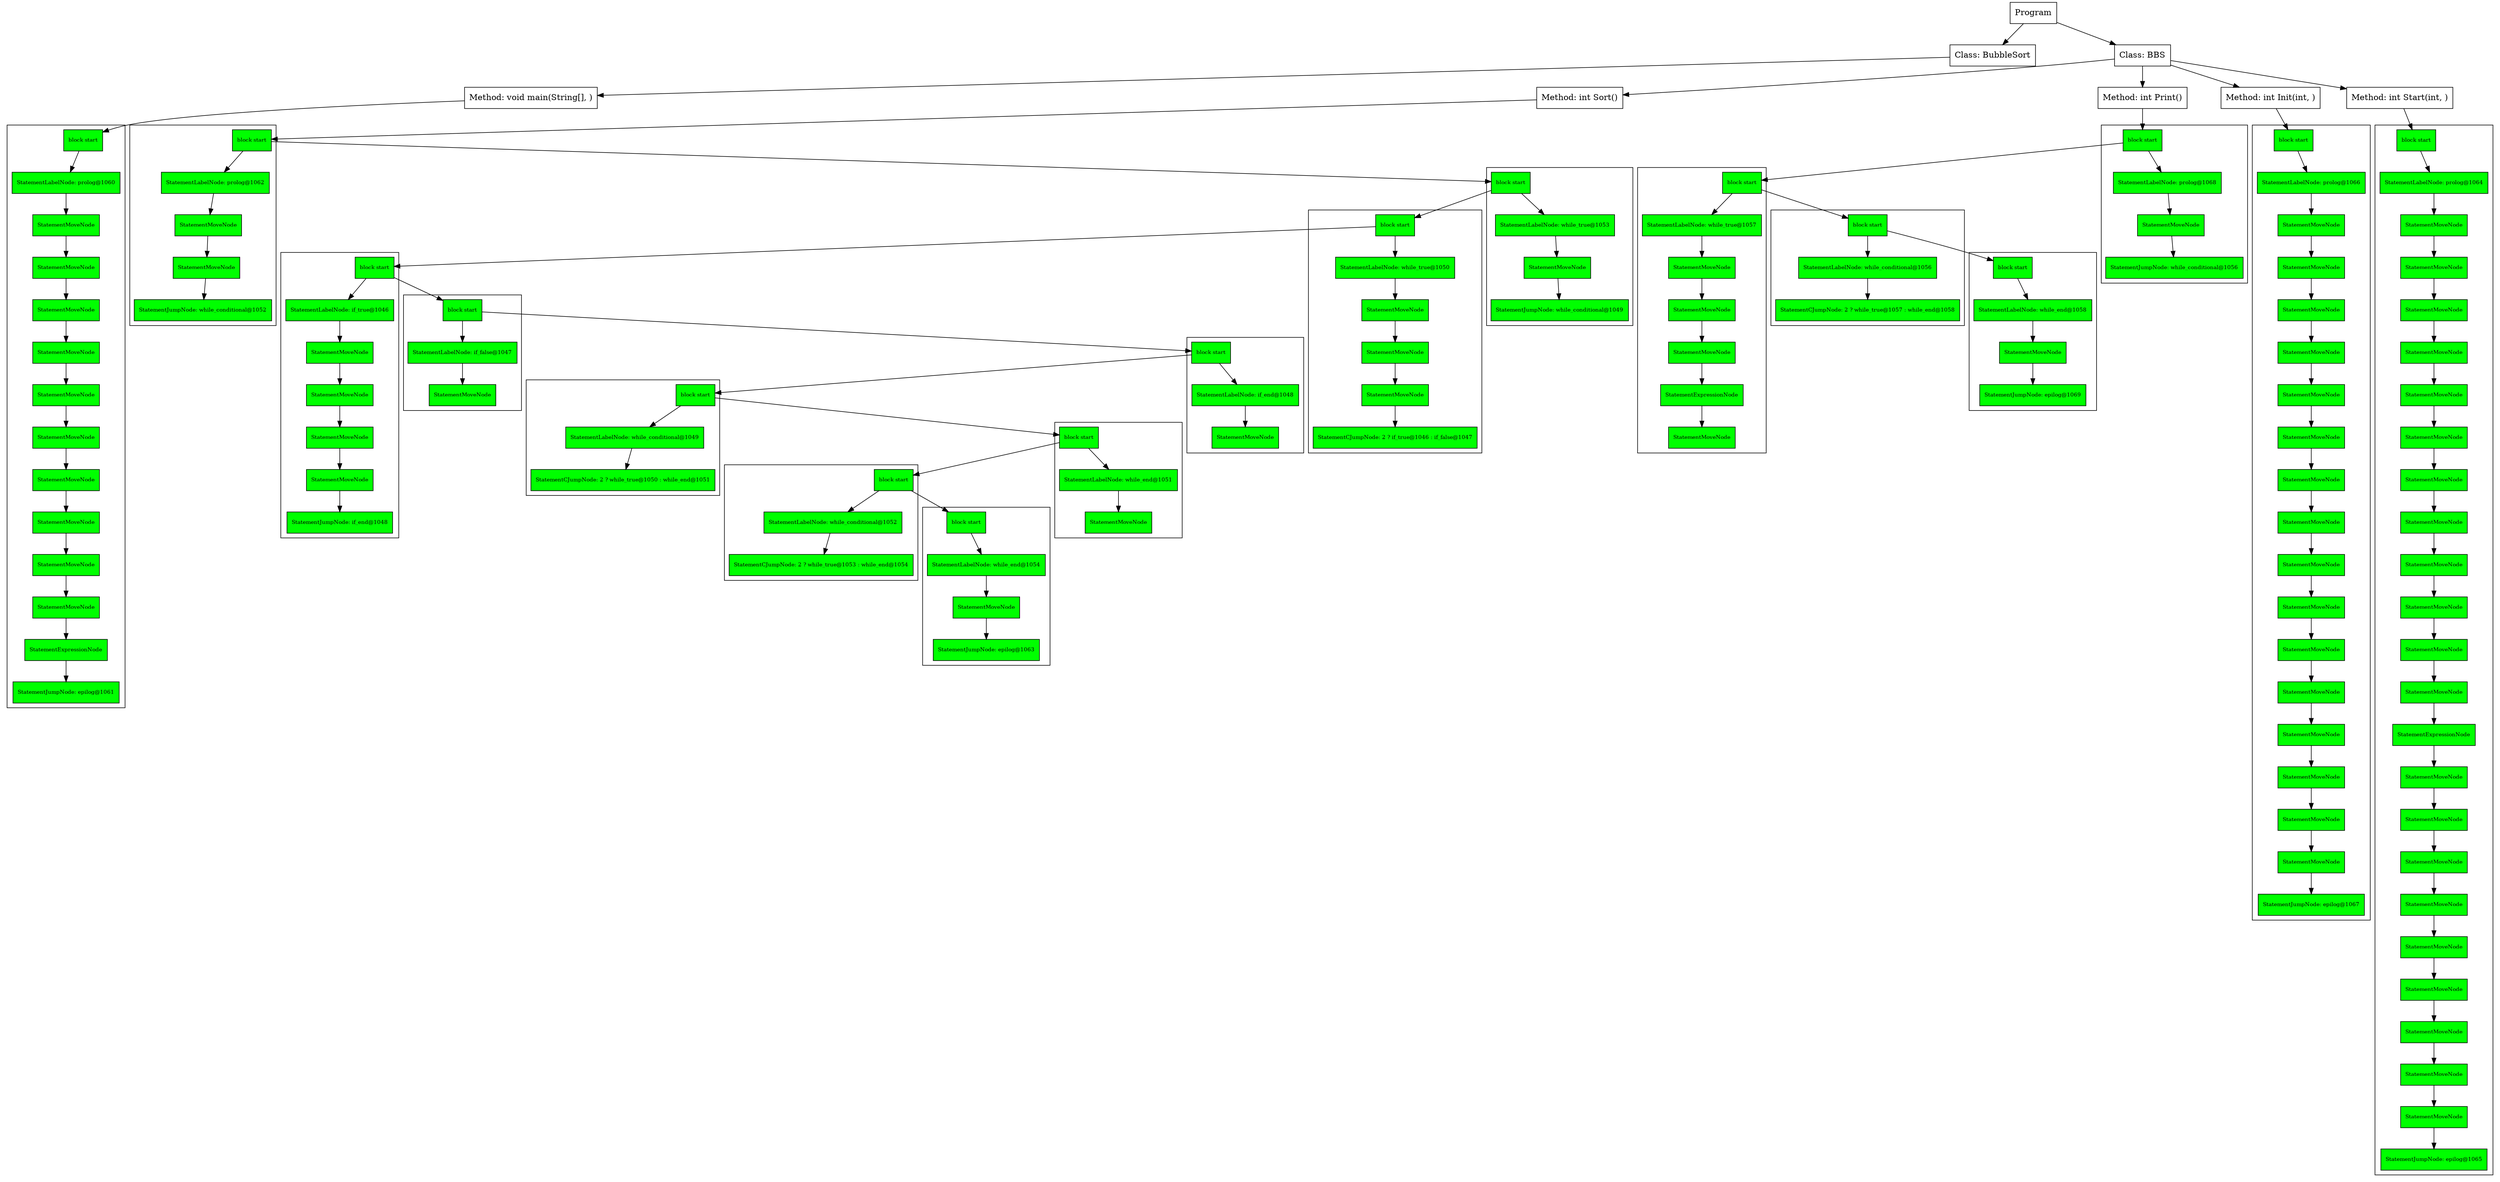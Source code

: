 digraph BubbleSort {
"0x7f2e8c1fa560" [label="Program" shape=box]
"0x60b00001a248" [label="Class: BubbleSort"shape=box]
"0x7f2e8c1fa560" -> "0x60b00001a248"
"0x60700000aac8" [label="Method: void main(String[], )"shape=box]
"0x60b00001a248" -> "0x60700000aac8"
subgraph cluster_0x6030000dc1b0{
node [shape="box", style="filled", fillcolor="green", fontcolor="black", fontsize="9"]
"0x6030000dc1b0" [label="block start"shape=box]
"0x60c000012a00" [label="StatementLabelNode: prolog@1060" shape=box]
"0x6030000dc1b0" -> "0x60c000012a00"
"0x60c000012a08" [label="StatementMoveNode" shape=box]
"0x60c000012a00" -> "0x60c000012a08"
"0x60c000012a10" [label="StatementMoveNode" shape=box]
"0x60c000012a08" -> "0x60c000012a10"
"0x60c000012a18" [label="StatementMoveNode" shape=box]
"0x60c000012a10" -> "0x60c000012a18"
"0x60c000012a20" [label="StatementMoveNode" shape=box]
"0x60c000012a18" -> "0x60c000012a20"
"0x60c000012a28" [label="StatementMoveNode" shape=box]
"0x60c000012a20" -> "0x60c000012a28"
"0x60c000012a30" [label="StatementMoveNode" shape=box]
"0x60c000012a28" -> "0x60c000012a30"
"0x60c000012a38" [label="StatementMoveNode" shape=box]
"0x60c000012a30" -> "0x60c000012a38"
"0x60c000012a40" [label="StatementMoveNode" shape=box]
"0x60c000012a38" -> "0x60c000012a40"
"0x60c000012a48" [label="StatementMoveNode" shape=box]
"0x60c000012a40" -> "0x60c000012a48"
"0x60c000012a50" [label="StatementMoveNode" shape=box]
"0x60c000012a48" -> "0x60c000012a50"
"0x60c000012a58" [label="StatementExpressionNode" shape=box]
"0x60c000012a50" -> "0x60c000012a58"
"0x60c000012a60" [label="StatementJumpNode: epilog@1061" shape=box]
"0x60c000012a58" -> "0x60c000012a60"
}
"0x60700000aac8" -> "0x6030000dc1b0"
"0x60b00001a198" [label="Class: BBS"shape=box]
"0x7f2e8c1fa560" -> "0x60b00001a198"
"0x60700000aa58" [label="Method: int Start(int, )"shape=box]
"0x60b00001a198" -> "0x60700000aa58"
subgraph cluster_0x6030000dc150{
node [shape="box", style="filled", fillcolor="green", fontcolor="black", fontsize="9"]
"0x6030000dc150" [label="block start"shape=box]
"0x611000008100" [label="StatementLabelNode: prolog@1064" shape=box]
"0x6030000dc150" -> "0x611000008100"
"0x611000008108" [label="StatementMoveNode" shape=box]
"0x611000008100" -> "0x611000008108"
"0x611000008110" [label="StatementMoveNode" shape=box]
"0x611000008108" -> "0x611000008110"
"0x611000008118" [label="StatementMoveNode" shape=box]
"0x611000008110" -> "0x611000008118"
"0x611000008120" [label="StatementMoveNode" shape=box]
"0x611000008118" -> "0x611000008120"
"0x611000008128" [label="StatementMoveNode" shape=box]
"0x611000008120" -> "0x611000008128"
"0x611000008130" [label="StatementMoveNode" shape=box]
"0x611000008128" -> "0x611000008130"
"0x611000008138" [label="StatementMoveNode" shape=box]
"0x611000008130" -> "0x611000008138"
"0x611000008140" [label="StatementMoveNode" shape=box]
"0x611000008138" -> "0x611000008140"
"0x611000008148" [label="StatementMoveNode" shape=box]
"0x611000008140" -> "0x611000008148"
"0x611000008150" [label="StatementMoveNode" shape=box]
"0x611000008148" -> "0x611000008150"
"0x611000008158" [label="StatementMoveNode" shape=box]
"0x611000008150" -> "0x611000008158"
"0x611000008160" [label="StatementMoveNode" shape=box]
"0x611000008158" -> "0x611000008160"
"0x611000008168" [label="StatementExpressionNode" shape=box]
"0x611000008160" -> "0x611000008168"
"0x611000008170" [label="StatementMoveNode" shape=box]
"0x611000008168" -> "0x611000008170"
"0x611000008178" [label="StatementMoveNode" shape=box]
"0x611000008170" -> "0x611000008178"
"0x611000008180" [label="StatementMoveNode" shape=box]
"0x611000008178" -> "0x611000008180"
"0x611000008188" [label="StatementMoveNode" shape=box]
"0x611000008180" -> "0x611000008188"
"0x611000008190" [label="StatementMoveNode" shape=box]
"0x611000008188" -> "0x611000008190"
"0x611000008198" [label="StatementMoveNode" shape=box]
"0x611000008190" -> "0x611000008198"
"0x6110000081a0" [label="StatementMoveNode" shape=box]
"0x611000008198" -> "0x6110000081a0"
"0x6110000081a8" [label="StatementMoveNode" shape=box]
"0x6110000081a0" -> "0x6110000081a8"
"0x6110000081b0" [label="StatementMoveNode" shape=box]
"0x6110000081a8" -> "0x6110000081b0"
"0x6110000081b8" [label="StatementJumpNode: epilog@1065" shape=box]
"0x6110000081b0" -> "0x6110000081b8"
}
"0x60700000aa58" -> "0x6030000dc150"
"0x60700000a9e8" [label="Method: int Sort()"shape=box]
"0x60b00001a198" -> "0x60700000a9e8"
subgraph cluster_0x613000003d80{
node [shape="box", style="filled", fillcolor="green", fontcolor="black", fontsize="9"]
"0x613000003d80" [label="block start"shape=box]
"0x6030000dbbe0" [label="StatementLabelNode: prolog@1062" shape=box]
"0x613000003d80" -> "0x6030000dbbe0"
"0x6030000dbbe8" [label="StatementMoveNode" shape=box]
"0x6030000dbbe0" -> "0x6030000dbbe8"
"0x6030000dbbf0" [label="StatementMoveNode" shape=box]
"0x6030000dbbe8" -> "0x6030000dbbf0"
"0x6030000dbbf8" [label="StatementJumpNode: while_conditional@1052" shape=box]
"0x6030000dbbf0" -> "0x6030000dbbf8"
}
"0x60700000a9e8" -> "0x613000003d80"
subgraph cluster_0x613000003d98{
node [shape="box", style="filled", fillcolor="green", fontcolor="black", fontsize="9"]
"0x613000003d98" [label="block start"shape=box]
"0x6030000dbc70" [label="StatementLabelNode: while_true@1053" shape=box]
"0x613000003d98" -> "0x6030000dbc70"
"0x6030000dbc78" [label="StatementMoveNode" shape=box]
"0x6030000dbc70" -> "0x6030000dbc78"
"0x6030000dbc80" [label="StatementJumpNode: while_conditional@1049" shape=box]
"0x6030000dbc78" -> "0x6030000dbc80"
}
"0x613000003d80" -> "0x613000003d98"
subgraph cluster_0x613000003db0{
node [shape="box", style="filled", fillcolor="green", fontcolor="black", fontsize="9"]
"0x613000003db0" [label="block start"shape=box]
"0x60600004b200" [label="StatementLabelNode: while_true@1050" shape=box]
"0x613000003db0" -> "0x60600004b200"
"0x60600004b208" [label="StatementMoveNode" shape=box]
"0x60600004b200" -> "0x60600004b208"
"0x60600004b210" [label="StatementMoveNode" shape=box]
"0x60600004b208" -> "0x60600004b210"
"0x60600004b218" [label="StatementMoveNode" shape=box]
"0x60600004b210" -> "0x60600004b218"
"0x60600004b220" [label="StatementCJumpNode: 2 ? if_true@1046 : if_false@1047" shape=box]
"0x60600004b218" -> "0x60600004b220"
}
"0x613000003d98" -> "0x613000003db0"
subgraph cluster_0x613000003dc8{
node [shape="box", style="filled", fillcolor="green", fontcolor="black", fontsize="9"]
"0x613000003dc8" [label="block start"shape=box]
"0x60600004b260" [label="StatementLabelNode: if_true@1046" shape=box]
"0x613000003dc8" -> "0x60600004b260"
"0x60600004b268" [label="StatementMoveNode" shape=box]
"0x60600004b260" -> "0x60600004b268"
"0x60600004b270" [label="StatementMoveNode" shape=box]
"0x60600004b268" -> "0x60600004b270"
"0x60600004b278" [label="StatementMoveNode" shape=box]
"0x60600004b270" -> "0x60600004b278"
"0x60600004b280" [label="StatementMoveNode" shape=box]
"0x60600004b278" -> "0x60600004b280"
"0x60600004b288" [label="StatementJumpNode: if_end@1048" shape=box]
"0x60600004b280" -> "0x60600004b288"
}
"0x613000003db0" -> "0x613000003dc8"
subgraph cluster_0x613000003de0{
node [shape="box", style="filled", fillcolor="green", fontcolor="black", fontsize="9"]
"0x613000003de0" [label="block start"shape=box]
"0x6030000dbd00" [label="StatementLabelNode: if_false@1047" shape=box]
"0x613000003de0" -> "0x6030000dbd00"
"0x6030000dbd08" [label="StatementMoveNode" shape=box]
"0x6030000dbd00" -> "0x6030000dbd08"
}
"0x613000003dc8" -> "0x613000003de0"
subgraph cluster_0x613000003df8{
node [shape="box", style="filled", fillcolor="green", fontcolor="black", fontsize="9"]
"0x613000003df8" [label="block start"shape=box]
"0x6030000dbd60" [label="StatementLabelNode: if_end@1048" shape=box]
"0x613000003df8" -> "0x6030000dbd60"
"0x6030000dbd68" [label="StatementMoveNode" shape=box]
"0x6030000dbd60" -> "0x6030000dbd68"
}
"0x613000003de0" -> "0x613000003df8"
subgraph cluster_0x613000003e10{
node [shape="box", style="filled", fillcolor="green", fontcolor="black", fontsize="9"]
"0x613000003e10" [label="block start"shape=box]
"0x6020000be630" [label="StatementLabelNode: while_conditional@1049" shape=box]
"0x613000003e10" -> "0x6020000be630"
"0x6020000be638" [label="StatementCJumpNode: 2 ? while_true@1050 : while_end@1051" shape=box]
"0x6020000be630" -> "0x6020000be638"
}
"0x613000003df8" -> "0x613000003e10"
subgraph cluster_0x613000003e28{
node [shape="box", style="filled", fillcolor="green", fontcolor="black", fontsize="9"]
"0x613000003e28" [label="block start"shape=box]
"0x6030000dbdc0" [label="StatementLabelNode: while_end@1051" shape=box]
"0x613000003e28" -> "0x6030000dbdc0"
"0x6030000dbdc8" [label="StatementMoveNode" shape=box]
"0x6030000dbdc0" -> "0x6030000dbdc8"
}
"0x613000003e10" -> "0x613000003e28"
subgraph cluster_0x613000003e40{
node [shape="box", style="filled", fillcolor="green", fontcolor="black", fontsize="9"]
"0x613000003e40" [label="block start"shape=box]
"0x6020000be6d0" [label="StatementLabelNode: while_conditional@1052" shape=box]
"0x613000003e40" -> "0x6020000be6d0"
"0x6020000be6d8" [label="StatementCJumpNode: 2 ? while_true@1053 : while_end@1054" shape=box]
"0x6020000be6d0" -> "0x6020000be6d8"
}
"0x613000003e28" -> "0x613000003e40"
subgraph cluster_0x613000003e58{
node [shape="box", style="filled", fillcolor="green", fontcolor="black", fontsize="9"]
"0x613000003e58" [label="block start"shape=box]
"0x6030000dbdf0" [label="StatementLabelNode: while_end@1054" shape=box]
"0x613000003e58" -> "0x6030000dbdf0"
"0x6030000dbdf8" [label="StatementMoveNode" shape=box]
"0x6030000dbdf0" -> "0x6030000dbdf8"
"0x6030000dbe00" [label="StatementJumpNode: epilog@1063" shape=box]
"0x6030000dbdf8" -> "0x6030000dbe00"
}
"0x613000003e40" -> "0x613000003e58"
"0x60700000a908" [label="Method: int Print()"shape=box]
"0x60b00001a198" -> "0x60700000a908"
subgraph cluster_0x608000004820{
node [shape="box", style="filled", fillcolor="green", fontcolor="black", fontsize="9"]
"0x608000004820" [label="block start"shape=box]
"0x6030000dbf10" [label="StatementLabelNode: prolog@1068" shape=box]
"0x608000004820" -> "0x6030000dbf10"
"0x6030000dbf18" [label="StatementMoveNode" shape=box]
"0x6030000dbf10" -> "0x6030000dbf18"
"0x6030000dbf20" [label="StatementJumpNode: while_conditional@1056" shape=box]
"0x6030000dbf18" -> "0x6030000dbf20"
}
"0x60700000a908" -> "0x608000004820"
subgraph cluster_0x608000004838{
node [shape="box", style="filled", fillcolor="green", fontcolor="black", fontsize="9"]
"0x608000004838" [label="block start"shape=box]
"0x60600004b3e0" [label="StatementLabelNode: while_true@1057" shape=box]
"0x608000004838" -> "0x60600004b3e0"
"0x60600004b3e8" [label="StatementMoveNode" shape=box]
"0x60600004b3e0" -> "0x60600004b3e8"
"0x60600004b3f0" [label="StatementMoveNode" shape=box]
"0x60600004b3e8" -> "0x60600004b3f0"
"0x60600004b3f8" [label="StatementMoveNode" shape=box]
"0x60600004b3f0" -> "0x60600004b3f8"
"0x60600004b400" [label="StatementExpressionNode" shape=box]
"0x60600004b3f8" -> "0x60600004b400"
"0x60600004b408" [label="StatementMoveNode" shape=box]
"0x60600004b400" -> "0x60600004b408"
}
"0x608000004820" -> "0x608000004838"
subgraph cluster_0x608000004850{
node [shape="box", style="filled", fillcolor="green", fontcolor="black", fontsize="9"]
"0x608000004850" [label="block start"shape=box]
"0x6020000be930" [label="StatementLabelNode: while_conditional@1056" shape=box]
"0x608000004850" -> "0x6020000be930"
"0x6020000be938" [label="StatementCJumpNode: 2 ? while_true@1057 : while_end@1058" shape=box]
"0x6020000be930" -> "0x6020000be938"
}
"0x608000004838" -> "0x608000004850"
subgraph cluster_0x608000004868{
node [shape="box", style="filled", fillcolor="green", fontcolor="black", fontsize="9"]
"0x608000004868" [label="block start"shape=box]
"0x6030000dbfd0" [label="StatementLabelNode: while_end@1058" shape=box]
"0x608000004868" -> "0x6030000dbfd0"
"0x6030000dbfd8" [label="StatementMoveNode" shape=box]
"0x6030000dbfd0" -> "0x6030000dbfd8"
"0x6030000dbfe0" [label="StatementJumpNode: epilog@1069" shape=box]
"0x6030000dbfd8" -> "0x6030000dbfe0"
}
"0x608000004850" -> "0x608000004868"
"0x60700000a978" [label="Method: int Init(int, )"shape=box]
"0x60b00001a198" -> "0x60700000a978"
subgraph cluster_0x6030000dc0f0{
node [shape="box", style="filled", fillcolor="green", fontcolor="black", fontsize="9"]
"0x6030000dc0f0" [label="block start"shape=box]
"0x611000008240" [label="StatementLabelNode: prolog@1066" shape=box]
"0x6030000dc0f0" -> "0x611000008240"
"0x611000008248" [label="StatementMoveNode" shape=box]
"0x611000008240" -> "0x611000008248"
"0x611000008250" [label="StatementMoveNode" shape=box]
"0x611000008248" -> "0x611000008250"
"0x611000008258" [label="StatementMoveNode" shape=box]
"0x611000008250" -> "0x611000008258"
"0x611000008260" [label="StatementMoveNode" shape=box]
"0x611000008258" -> "0x611000008260"
"0x611000008268" [label="StatementMoveNode" shape=box]
"0x611000008260" -> "0x611000008268"
"0x611000008270" [label="StatementMoveNode" shape=box]
"0x611000008268" -> "0x611000008270"
"0x611000008278" [label="StatementMoveNode" shape=box]
"0x611000008270" -> "0x611000008278"
"0x611000008280" [label="StatementMoveNode" shape=box]
"0x611000008278" -> "0x611000008280"
"0x611000008288" [label="StatementMoveNode" shape=box]
"0x611000008280" -> "0x611000008288"
"0x611000008290" [label="StatementMoveNode" shape=box]
"0x611000008288" -> "0x611000008290"
"0x611000008298" [label="StatementMoveNode" shape=box]
"0x611000008290" -> "0x611000008298"
"0x6110000082a0" [label="StatementMoveNode" shape=box]
"0x611000008298" -> "0x6110000082a0"
"0x6110000082a8" [label="StatementMoveNode" shape=box]
"0x6110000082a0" -> "0x6110000082a8"
"0x6110000082b0" [label="StatementMoveNode" shape=box]
"0x6110000082a8" -> "0x6110000082b0"
"0x6110000082b8" [label="StatementMoveNode" shape=box]
"0x6110000082b0" -> "0x6110000082b8"
"0x6110000082c0" [label="StatementMoveNode" shape=box]
"0x6110000082b8" -> "0x6110000082c0"
"0x6110000082c8" [label="StatementJumpNode: epilog@1067" shape=box]
"0x6110000082c0" -> "0x6110000082c8"
}
"0x60700000a978" -> "0x6030000dc0f0"
}
